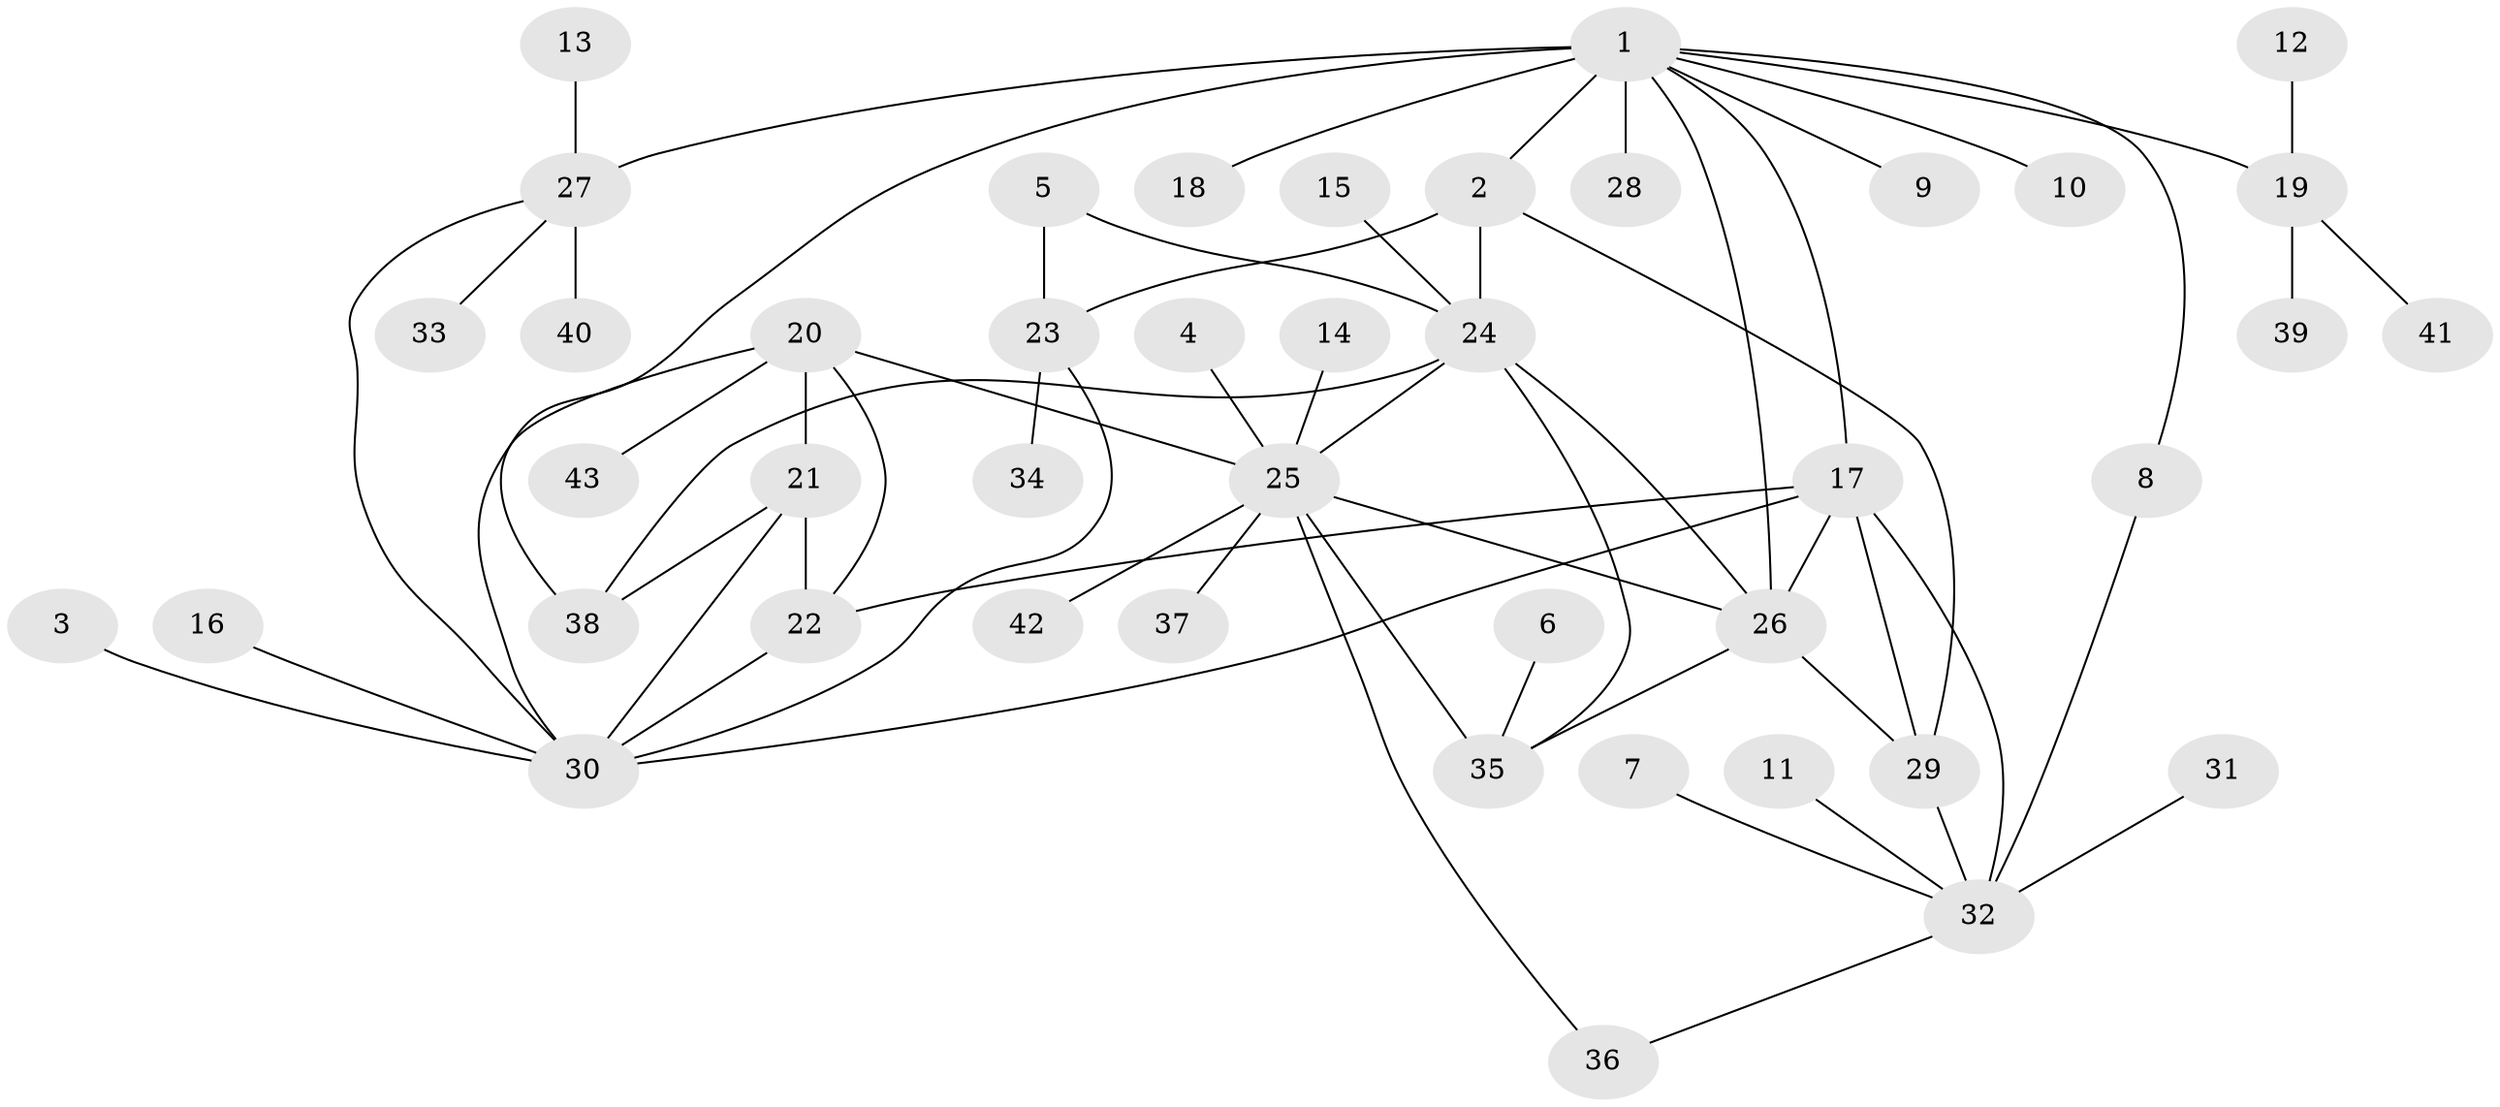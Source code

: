 // original degree distribution, {9: 0.03614457831325301, 7: 0.024096385542168676, 3: 0.07228915662650602, 5: 0.03614457831325301, 8: 0.012048192771084338, 4: 0.024096385542168676, 6: 0.07228915662650602, 10: 0.03614457831325301, 1: 0.5783132530120482, 2: 0.10843373493975904}
// Generated by graph-tools (version 1.1) at 2025/26/03/09/25 03:26:39]
// undirected, 43 vertices, 62 edges
graph export_dot {
graph [start="1"]
  node [color=gray90,style=filled];
  1;
  2;
  3;
  4;
  5;
  6;
  7;
  8;
  9;
  10;
  11;
  12;
  13;
  14;
  15;
  16;
  17;
  18;
  19;
  20;
  21;
  22;
  23;
  24;
  25;
  26;
  27;
  28;
  29;
  30;
  31;
  32;
  33;
  34;
  35;
  36;
  37;
  38;
  39;
  40;
  41;
  42;
  43;
  1 -- 2 [weight=1.0];
  1 -- 8 [weight=1.0];
  1 -- 9 [weight=1.0];
  1 -- 10 [weight=1.0];
  1 -- 17 [weight=1.0];
  1 -- 18 [weight=1.0];
  1 -- 19 [weight=1.0];
  1 -- 26 [weight=1.0];
  1 -- 27 [weight=3.0];
  1 -- 28 [weight=1.0];
  1 -- 38 [weight=1.0];
  2 -- 23 [weight=3.0];
  2 -- 24 [weight=1.0];
  2 -- 29 [weight=1.0];
  3 -- 30 [weight=1.0];
  4 -- 25 [weight=1.0];
  5 -- 23 [weight=1.0];
  5 -- 24 [weight=1.0];
  6 -- 35 [weight=1.0];
  7 -- 32 [weight=1.0];
  8 -- 32 [weight=1.0];
  11 -- 32 [weight=1.0];
  12 -- 19 [weight=1.0];
  13 -- 27 [weight=1.0];
  14 -- 25 [weight=1.0];
  15 -- 24 [weight=1.0];
  16 -- 30 [weight=1.0];
  17 -- 22 [weight=1.0];
  17 -- 26 [weight=1.0];
  17 -- 29 [weight=2.0];
  17 -- 30 [weight=1.0];
  17 -- 32 [weight=2.0];
  19 -- 39 [weight=1.0];
  19 -- 41 [weight=1.0];
  20 -- 21 [weight=1.0];
  20 -- 22 [weight=1.0];
  20 -- 25 [weight=1.0];
  20 -- 30 [weight=1.0];
  20 -- 43 [weight=1.0];
  21 -- 22 [weight=1.0];
  21 -- 30 [weight=1.0];
  21 -- 38 [weight=2.0];
  22 -- 30 [weight=1.0];
  23 -- 30 [weight=1.0];
  23 -- 34 [weight=1.0];
  24 -- 25 [weight=1.0];
  24 -- 26 [weight=1.0];
  24 -- 35 [weight=1.0];
  24 -- 38 [weight=1.0];
  25 -- 26 [weight=1.0];
  25 -- 35 [weight=1.0];
  25 -- 36 [weight=1.0];
  25 -- 37 [weight=1.0];
  25 -- 42 [weight=1.0];
  26 -- 29 [weight=1.0];
  26 -- 35 [weight=1.0];
  27 -- 30 [weight=1.0];
  27 -- 33 [weight=1.0];
  27 -- 40 [weight=1.0];
  29 -- 32 [weight=1.0];
  31 -- 32 [weight=1.0];
  32 -- 36 [weight=1.0];
}
